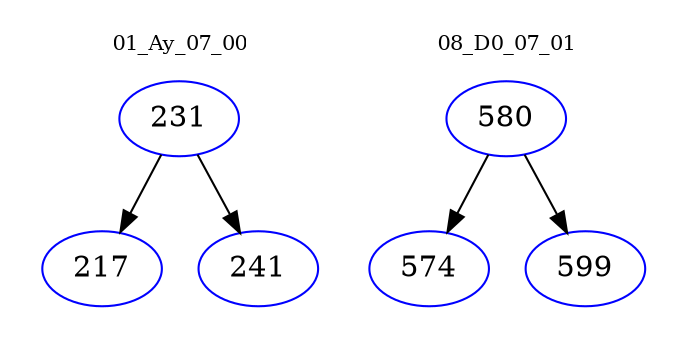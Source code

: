 digraph{
subgraph cluster_0 {
color = white
label = "01_Ay_07_00";
fontsize=10;
T0_231 [label="231", color="blue"]
T0_231 -> T0_217 [color="black"]
T0_217 [label="217", color="blue"]
T0_231 -> T0_241 [color="black"]
T0_241 [label="241", color="blue"]
}
subgraph cluster_1 {
color = white
label = "08_D0_07_01";
fontsize=10;
T1_580 [label="580", color="blue"]
T1_580 -> T1_574 [color="black"]
T1_574 [label="574", color="blue"]
T1_580 -> T1_599 [color="black"]
T1_599 [label="599", color="blue"]
}
}
